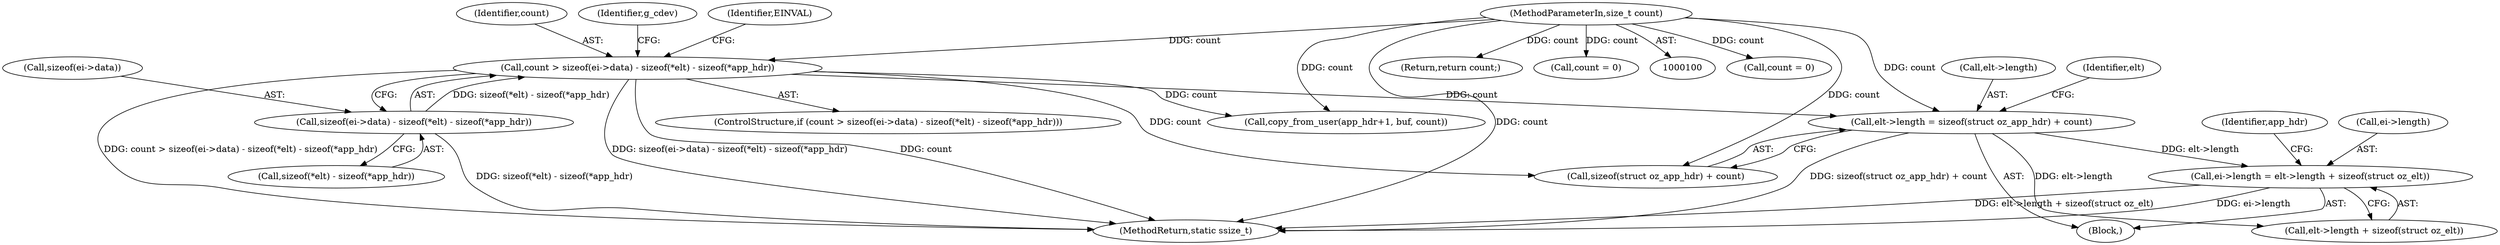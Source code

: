 digraph "0_linux_c2c65cd2e14ada6de44cb527e7f1990bede24e15@integer" {
"1000217" [label="(Call,ei->length = elt->length + sizeof(struct oz_elt))"];
"1000199" [label="(Call,elt->length = sizeof(struct oz_app_hdr) + count)"];
"1000113" [label="(Call,count > sizeof(ei->data) - sizeof(*elt) - sizeof(*app_hdr))"];
"1000103" [label="(MethodParameterIn,size_t count)"];
"1000115" [label="(Call,sizeof(ei->data) - sizeof(*elt) - sizeof(*app_hdr))"];
"1000120" [label="(Call,sizeof(*elt) - sizeof(*app_hdr))"];
"1000316" [label="(Call,count = 0)"];
"1000129" [label="(Identifier,EINVAL)"];
"1000233" [label="(Call,copy_from_user(app_hdr+1, buf, count))"];
"1000229" [label="(Identifier,app_hdr)"];
"1000112" [label="(ControlStructure,if (count > sizeof(ei->data) - sizeof(*elt) - sizeof(*app_hdr)))"];
"1000218" [label="(Call,ei->length)"];
"1000105" [label="(Block,)"];
"1000114" [label="(Identifier,count)"];
"1000336" [label="(MethodReturn,static ssize_t)"];
"1000115" [label="(Call,sizeof(ei->data) - sizeof(*elt) - sizeof(*app_hdr))"];
"1000221" [label="(Call,elt->length + sizeof(struct oz_elt))"];
"1000200" [label="(Call,elt->length)"];
"1000116" [label="(Call,sizeof(ei->data))"];
"1000133" [label="(Identifier,g_cdev)"];
"1000334" [label="(Return,return count;)"];
"1000199" [label="(Call,elt->length = sizeof(struct oz_app_hdr) + count)"];
"1000113" [label="(Call,count > sizeof(ei->data) - sizeof(*elt) - sizeof(*app_hdr))"];
"1000209" [label="(Identifier,elt)"];
"1000103" [label="(MethodParameterIn,size_t count)"];
"1000203" [label="(Call,sizeof(struct oz_app_hdr) + count)"];
"1000181" [label="(Call,count = 0)"];
"1000217" [label="(Call,ei->length = elt->length + sizeof(struct oz_elt))"];
"1000217" -> "1000105"  [label="AST: "];
"1000217" -> "1000221"  [label="CFG: "];
"1000218" -> "1000217"  [label="AST: "];
"1000221" -> "1000217"  [label="AST: "];
"1000229" -> "1000217"  [label="CFG: "];
"1000217" -> "1000336"  [label="DDG: elt->length + sizeof(struct oz_elt)"];
"1000217" -> "1000336"  [label="DDG: ei->length"];
"1000199" -> "1000217"  [label="DDG: elt->length"];
"1000199" -> "1000105"  [label="AST: "];
"1000199" -> "1000203"  [label="CFG: "];
"1000200" -> "1000199"  [label="AST: "];
"1000203" -> "1000199"  [label="AST: "];
"1000209" -> "1000199"  [label="CFG: "];
"1000199" -> "1000336"  [label="DDG: sizeof(struct oz_app_hdr) + count"];
"1000113" -> "1000199"  [label="DDG: count"];
"1000103" -> "1000199"  [label="DDG: count"];
"1000199" -> "1000221"  [label="DDG: elt->length"];
"1000113" -> "1000112"  [label="AST: "];
"1000113" -> "1000115"  [label="CFG: "];
"1000114" -> "1000113"  [label="AST: "];
"1000115" -> "1000113"  [label="AST: "];
"1000129" -> "1000113"  [label="CFG: "];
"1000133" -> "1000113"  [label="CFG: "];
"1000113" -> "1000336"  [label="DDG: count"];
"1000113" -> "1000336"  [label="DDG: sizeof(ei->data) - sizeof(*elt) - sizeof(*app_hdr)"];
"1000113" -> "1000336"  [label="DDG: count > sizeof(ei->data) - sizeof(*elt) - sizeof(*app_hdr)"];
"1000103" -> "1000113"  [label="DDG: count"];
"1000115" -> "1000113"  [label="DDG: sizeof(*elt) - sizeof(*app_hdr)"];
"1000113" -> "1000203"  [label="DDG: count"];
"1000113" -> "1000233"  [label="DDG: count"];
"1000103" -> "1000100"  [label="AST: "];
"1000103" -> "1000336"  [label="DDG: count"];
"1000103" -> "1000181"  [label="DDG: count"];
"1000103" -> "1000203"  [label="DDG: count"];
"1000103" -> "1000233"  [label="DDG: count"];
"1000103" -> "1000316"  [label="DDG: count"];
"1000103" -> "1000334"  [label="DDG: count"];
"1000115" -> "1000120"  [label="CFG: "];
"1000116" -> "1000115"  [label="AST: "];
"1000120" -> "1000115"  [label="AST: "];
"1000115" -> "1000336"  [label="DDG: sizeof(*elt) - sizeof(*app_hdr)"];
}

